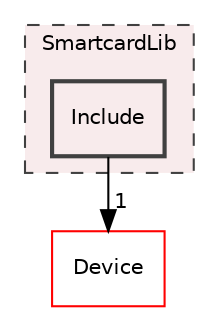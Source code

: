 digraph "SmartcardLib/Include"
{
 // LATEX_PDF_SIZE
  edge [fontname="Helvetica",fontsize="10",labelfontname="Helvetica",labelfontsize="10"];
  node [fontname="Helvetica",fontsize="10",shape=record];
  compound=true
  subgraph clusterdir_e15ed7ab9f4e6a57642791fa2bbec424 {
    graph [ bgcolor="#f8ebec", pencolor="grey25", style="filled,dashed,", label="SmartcardLib", fontname="Helvetica", fontsize="10", URL="dir_e15ed7ab9f4e6a57642791fa2bbec424.html"]
  dir_bed5bb9e2a9504b1afad34bdac3bf33f [shape=box, label="Include", style="filled,bold,", fillcolor="#f8ebec", color="grey25", URL="dir_bed5bb9e2a9504b1afad34bdac3bf33f.html"];
  }
  dir_4c76ddfc10a27668d6c42d3412320ee0 [shape=box, label="Device", style="", fillcolor="#f8ebec", color="red", URL="dir_4c76ddfc10a27668d6c42d3412320ee0.html"];
  dir_bed5bb9e2a9504b1afad34bdac3bf33f->dir_4c76ddfc10a27668d6c42d3412320ee0 [headlabel="1", labeldistance=1.5 headhref="dir_000006_000000.html"];
}

